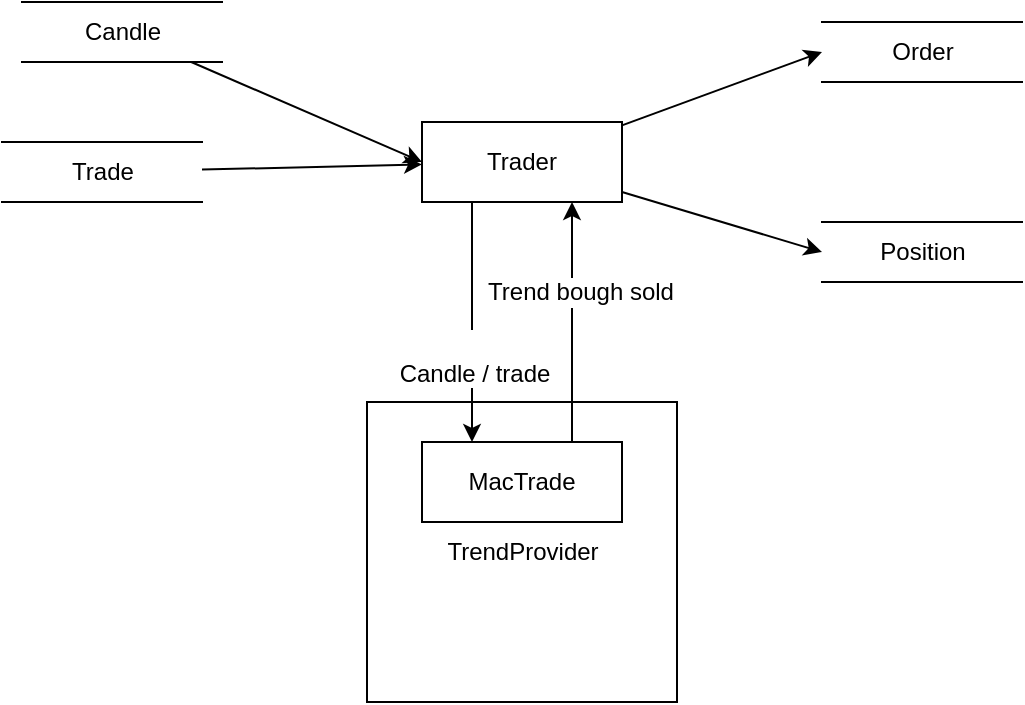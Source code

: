 <mxfile version="12.2.4" pages="2"><diagram id="AlSfbbJ31shBEqbPLoWx" name="Position"><mxGraphModel dx="1796" dy="523" grid="1" gridSize="10" guides="1" tooltips="1" connect="1" arrows="1" fold="1" page="1" pageScale="1" pageWidth="850" pageHeight="1100" math="0" shadow="0"><root><mxCell id="0"/><mxCell id="1" parent="0"/><mxCell id="20" value="TrendProvider" style="html=1;dashed=0;whitespace=wrap;" vertex="1" parent="1"><mxGeometry x="372.5" y="260" width="155" height="150" as="geometry"/></mxCell><mxCell id="5" style="rounded=0;orthogonalLoop=1;jettySize=auto;html=1;entryX=0;entryY=0.5;entryDx=0;entryDy=0;" edge="1" parent="1" source="4" target="8"><mxGeometry relative="1" as="geometry"><mxPoint x="600" y="90" as="targetPoint"/></mxGeometry></mxCell><mxCell id="6" style="edgeStyle=none;rounded=0;orthogonalLoop=1;jettySize=auto;html=1;entryX=0;entryY=0.5;entryDx=0;entryDy=0;" edge="1" parent="1" source="4" target="7"><mxGeometry relative="1" as="geometry"><mxPoint x="600" y="180" as="targetPoint"/></mxGeometry></mxCell><mxCell id="12" style="edgeStyle=none;rounded=0;orthogonalLoop=1;jettySize=auto;html=1;entryX=0.25;entryY=0;entryDx=0;entryDy=0;exitX=0.25;exitY=1;exitDx=0;exitDy=0;" edge="1" parent="1" source="4" target="11"><mxGeometry relative="1" as="geometry"/></mxCell><mxCell id="14" value="&lt;br&gt;Candle / trade" style="text;html=1;resizable=0;points=[];align=center;verticalAlign=middle;labelBackgroundColor=#ffffff;" vertex="1" connectable="0" parent="12"><mxGeometry x="0.3" y="1" relative="1" as="geometry"><mxPoint as="offset"/></mxGeometry></mxCell><mxCell id="4" value="Trader" style="rounded=0;whiteSpace=wrap;html=1;" vertex="1" parent="1"><mxGeometry x="400" y="120" width="100" height="40" as="geometry"/></mxCell><mxCell id="7" value="Position" style="html=1;dashed=0;whitespace=wrap;shape=partialRectangle;right=0;left=0;fillColor=none;" vertex="1" parent="1"><mxGeometry x="600" y="170" width="100" height="30" as="geometry"/></mxCell><mxCell id="8" value="Order" style="html=1;dashed=0;whitespace=wrap;shape=partialRectangle;right=0;left=0;fillColor=none;" vertex="1" parent="1"><mxGeometry x="600" y="70" width="100" height="30" as="geometry"/></mxCell><mxCell id="13" style="edgeStyle=none;rounded=0;orthogonalLoop=1;jettySize=auto;html=1;entryX=0.75;entryY=1;entryDx=0;entryDy=0;exitX=0.75;exitY=0;exitDx=0;exitDy=0;" edge="1" parent="1" source="11" target="4"><mxGeometry relative="1" as="geometry"/></mxCell><mxCell id="15" value="Trend bough sold" style="text;html=1;resizable=0;points=[];align=center;verticalAlign=middle;labelBackgroundColor=#ffffff;" vertex="1" connectable="0" parent="13"><mxGeometry x="0.25" y="-4" relative="1" as="geometry"><mxPoint as="offset"/></mxGeometry></mxCell><mxCell id="11" value="MacTrade" style="rounded=0;whiteSpace=wrap;html=1;" vertex="1" parent="1"><mxGeometry x="400" y="280" width="100" height="40" as="geometry"/></mxCell><mxCell id="17" style="edgeStyle=none;rounded=0;orthogonalLoop=1;jettySize=auto;html=1;entryX=0;entryY=0.5;entryDx=0;entryDy=0;" edge="1" parent="1" source="16" target="4"><mxGeometry relative="1" as="geometry"/></mxCell><mxCell id="16" value="Candle" style="html=1;dashed=0;whitespace=wrap;shape=partialRectangle;right=0;left=0;fillColor=none;" vertex="1" parent="1"><mxGeometry x="200" y="60" width="100" height="30" as="geometry"/></mxCell><mxCell id="19" style="edgeStyle=none;rounded=0;orthogonalLoop=1;jettySize=auto;html=1;" edge="1" parent="1" source="18" target="4"><mxGeometry relative="1" as="geometry"/></mxCell><mxCell id="18" value="Trade" style="html=1;dashed=0;whitespace=wrap;shape=partialRectangle;right=0;left=0;fillColor=none;" vertex="1" parent="1"><mxGeometry x="190" y="130" width="100" height="30" as="geometry"/></mxCell></root></mxGraphModel></diagram><diagram id="FQg-209FIwxwQvKPKOsK" name="Provider"><mxGraphModel dx="1133" dy="551" grid="1" gridSize="10" guides="1" tooltips="1" connect="1" arrows="1" fold="1" page="1" pageScale="1" pageWidth="850" pageHeight="1100" math="0" shadow="0">&#xa;            &#xa;&#xa;            <root>&#xa;                &#xa;&#xa;                <mxCell id="-ykCVsKQU3B62XkSd_iy-0"/>&#xa;                &#xa;&#xa;                <mxCell id="-ykCVsKQU3B62XkSd_iy-1" parent="-ykCVsKQU3B62XkSd_iy-0"/>&#xa;                &#xa;&#xa;                <mxCell id="z9tE2tT_A2jMZ_EI5gU5-0" value="" style="html=1;dashed=0;whitespace=wrap;" parent="-ykCVsKQU3B62XkSd_iy-1" vertex="1">&#xa;                    &#xa;&#xa;                    <mxGeometry x="40" y="40" width="170" height="110" as="geometry"/>&#xa;                    &#xa;&#xa;                </mxCell>&#xa;                &#xa;&#xa;                <mxCell id="-ykCVsKQU3B62XkSd_iy-2" value="Buffer" style="html=1;dashed=0;whitespace=wrap;" parent="-ykCVsKQU3B62XkSd_iy-1" vertex="1">&#xa;                    &#xa;&#xa;                    <mxGeometry x="140" y="70" width="100" height="50" as="geometry"/>&#xa;                    &#xa;&#xa;                </mxCell>&#xa;                &#xa;&#xa;                <mxCell id="dQsS7hlKxQLeATpqD4qR-1" value="" style="html=1;dashed=0;whitespace=wrap;" vertex="1" parent="-ykCVsKQU3B62XkSd_iy-1">&#xa;                    &#xa;&#xa;                    <mxGeometry x="40" y="200" width="170" height="110" as="geometry"/>&#xa;                    &#xa;&#xa;                </mxCell>&#xa;                &#xa;&#xa;                <mxCell id="-ykCVsKQU3B62XkSd_iy-3" value="Repo" style="html=1;dashed=0;whitespace=wrap;" parent="-ykCVsKQU3B62XkSd_iy-1" vertex="1">&#xa;                    &#xa;&#xa;                    <mxGeometry x="140" y="230" width="100" height="50" as="geometry"/>&#xa;                    &#xa;&#xa;                </mxCell>&#xa;                &#xa;&#xa;                <mxCell id="dQsS7hlKxQLeATpqD4qR-3" value="" style="html=1;dashed=0;whitespace=wrap;" vertex="1" parent="-ykCVsKQU3B62XkSd_iy-1">&#xa;                    &#xa;&#xa;                    <mxGeometry x="40" y="360" width="170" height="110" as="geometry"/>&#xa;                    &#xa;&#xa;                </mxCell>&#xa;                &#xa;&#xa;                <mxCell id="-ykCVsKQU3B62XkSd_iy-4" value="Exchange" style="html=1;dashed=0;whitespace=wrap;" parent="-ykCVsKQU3B62XkSd_iy-1" vertex="1">&#xa;                    &#xa;&#xa;                    <mxGeometry x="140" y="390" width="100" height="50" as="geometry"/>&#xa;                    &#xa;&#xa;                </mxCell>&#xa;                &#xa;&#xa;                <mxCell id="dQsS7hlKxQLeATpqD4qR-4" value="" style="edgeStyle=segmentEdgeStyle;endArrow=classic;html=1;exitX=0.5;exitY=1;exitDx=0;exitDy=0;entryX=0.25;entryY=0;entryDx=0;entryDy=0;" edge="1" parent="-ykCVsKQU3B62XkSd_iy-1" source="z9tE2tT_A2jMZ_EI5gU5-0" target="-ykCVsKQU3B62XkSd_iy-3">&#xa;                    &#xa;&#xa;                    <mxGeometry width="50" height="50" relative="1" as="geometry">&#xa;                        &#xa;&#xa;                        <mxPoint x="400" y="260" as="sourcePoint"/>&#xa;                        &#xa;&#xa;                        <mxPoint x="450" y="210" as="targetPoint"/>&#xa;                        &#xa;&#xa;                        <Array as="points">&#xa;                            &#xa;&#xa;                            <mxPoint x="125" y="180"/>&#xa;                            &#xa;&#xa;                            <mxPoint x="165" y="180"/>&#xa;                            &#xa;&#xa;                        </Array>&#xa;                        &#xa;&#xa;                    </mxGeometry>&#xa;                    &#xa;&#xa;                </mxCell>&#xa;                &#xa;&#xa;            </root>&#xa;            &#xa;&#xa;        </mxGraphModel></diagram></mxfile>